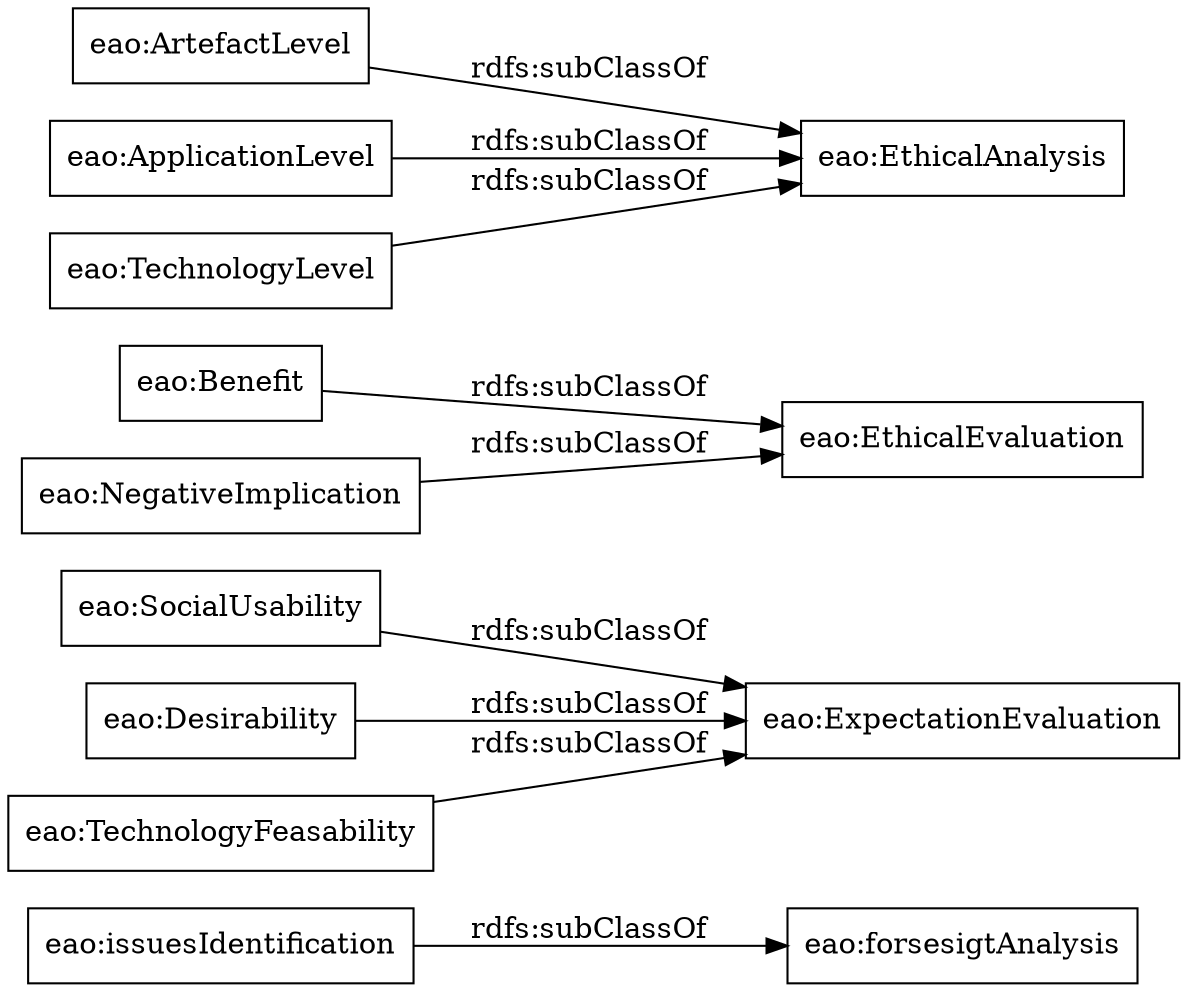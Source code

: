 digraph ar2dtool_diagram { 
rankdir=LR;
size="1000"
node [shape = rectangle, color="black"]; "eao:issuesIdentification" "eao:SocialUsability" "eao:ExpectationEvaluation" "eao:Benefit" "eao:ArtefactLevel" "eao:Desirability" "eao:EthicalAnalysis" "eao:forsesigtAnalysis" "eao:TechnologyFeasability" "eao:ApplicationLevel" "eao:NegativeImplication" "eao:EthicalEvaluation" "eao:TechnologyLevel" ; /*classes style*/
	"eao:SocialUsability" -> "eao:ExpectationEvaluation" [ label = "rdfs:subClassOf" ];
	"eao:TechnologyFeasability" -> "eao:ExpectationEvaluation" [ label = "rdfs:subClassOf" ];
	"eao:issuesIdentification" -> "eao:forsesigtAnalysis" [ label = "rdfs:subClassOf" ];
	"eao:TechnologyLevel" -> "eao:EthicalAnalysis" [ label = "rdfs:subClassOf" ];
	"eao:Desirability" -> "eao:ExpectationEvaluation" [ label = "rdfs:subClassOf" ];
	"eao:Benefit" -> "eao:EthicalEvaluation" [ label = "rdfs:subClassOf" ];
	"eao:ArtefactLevel" -> "eao:EthicalAnalysis" [ label = "rdfs:subClassOf" ];
	"eao:ApplicationLevel" -> "eao:EthicalAnalysis" [ label = "rdfs:subClassOf" ];
	"eao:NegativeImplication" -> "eao:EthicalEvaluation" [ label = "rdfs:subClassOf" ];

}
